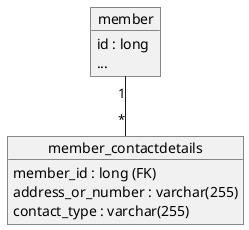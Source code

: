 @startuml

object member {
    id : long
    ...
}

object member_contactdetails {
    member_id : long (FK)
    address_or_number : varchar(255)
    contact_type : varchar(255)
}

member "1" -- "*" member_contactdetails

@enduml